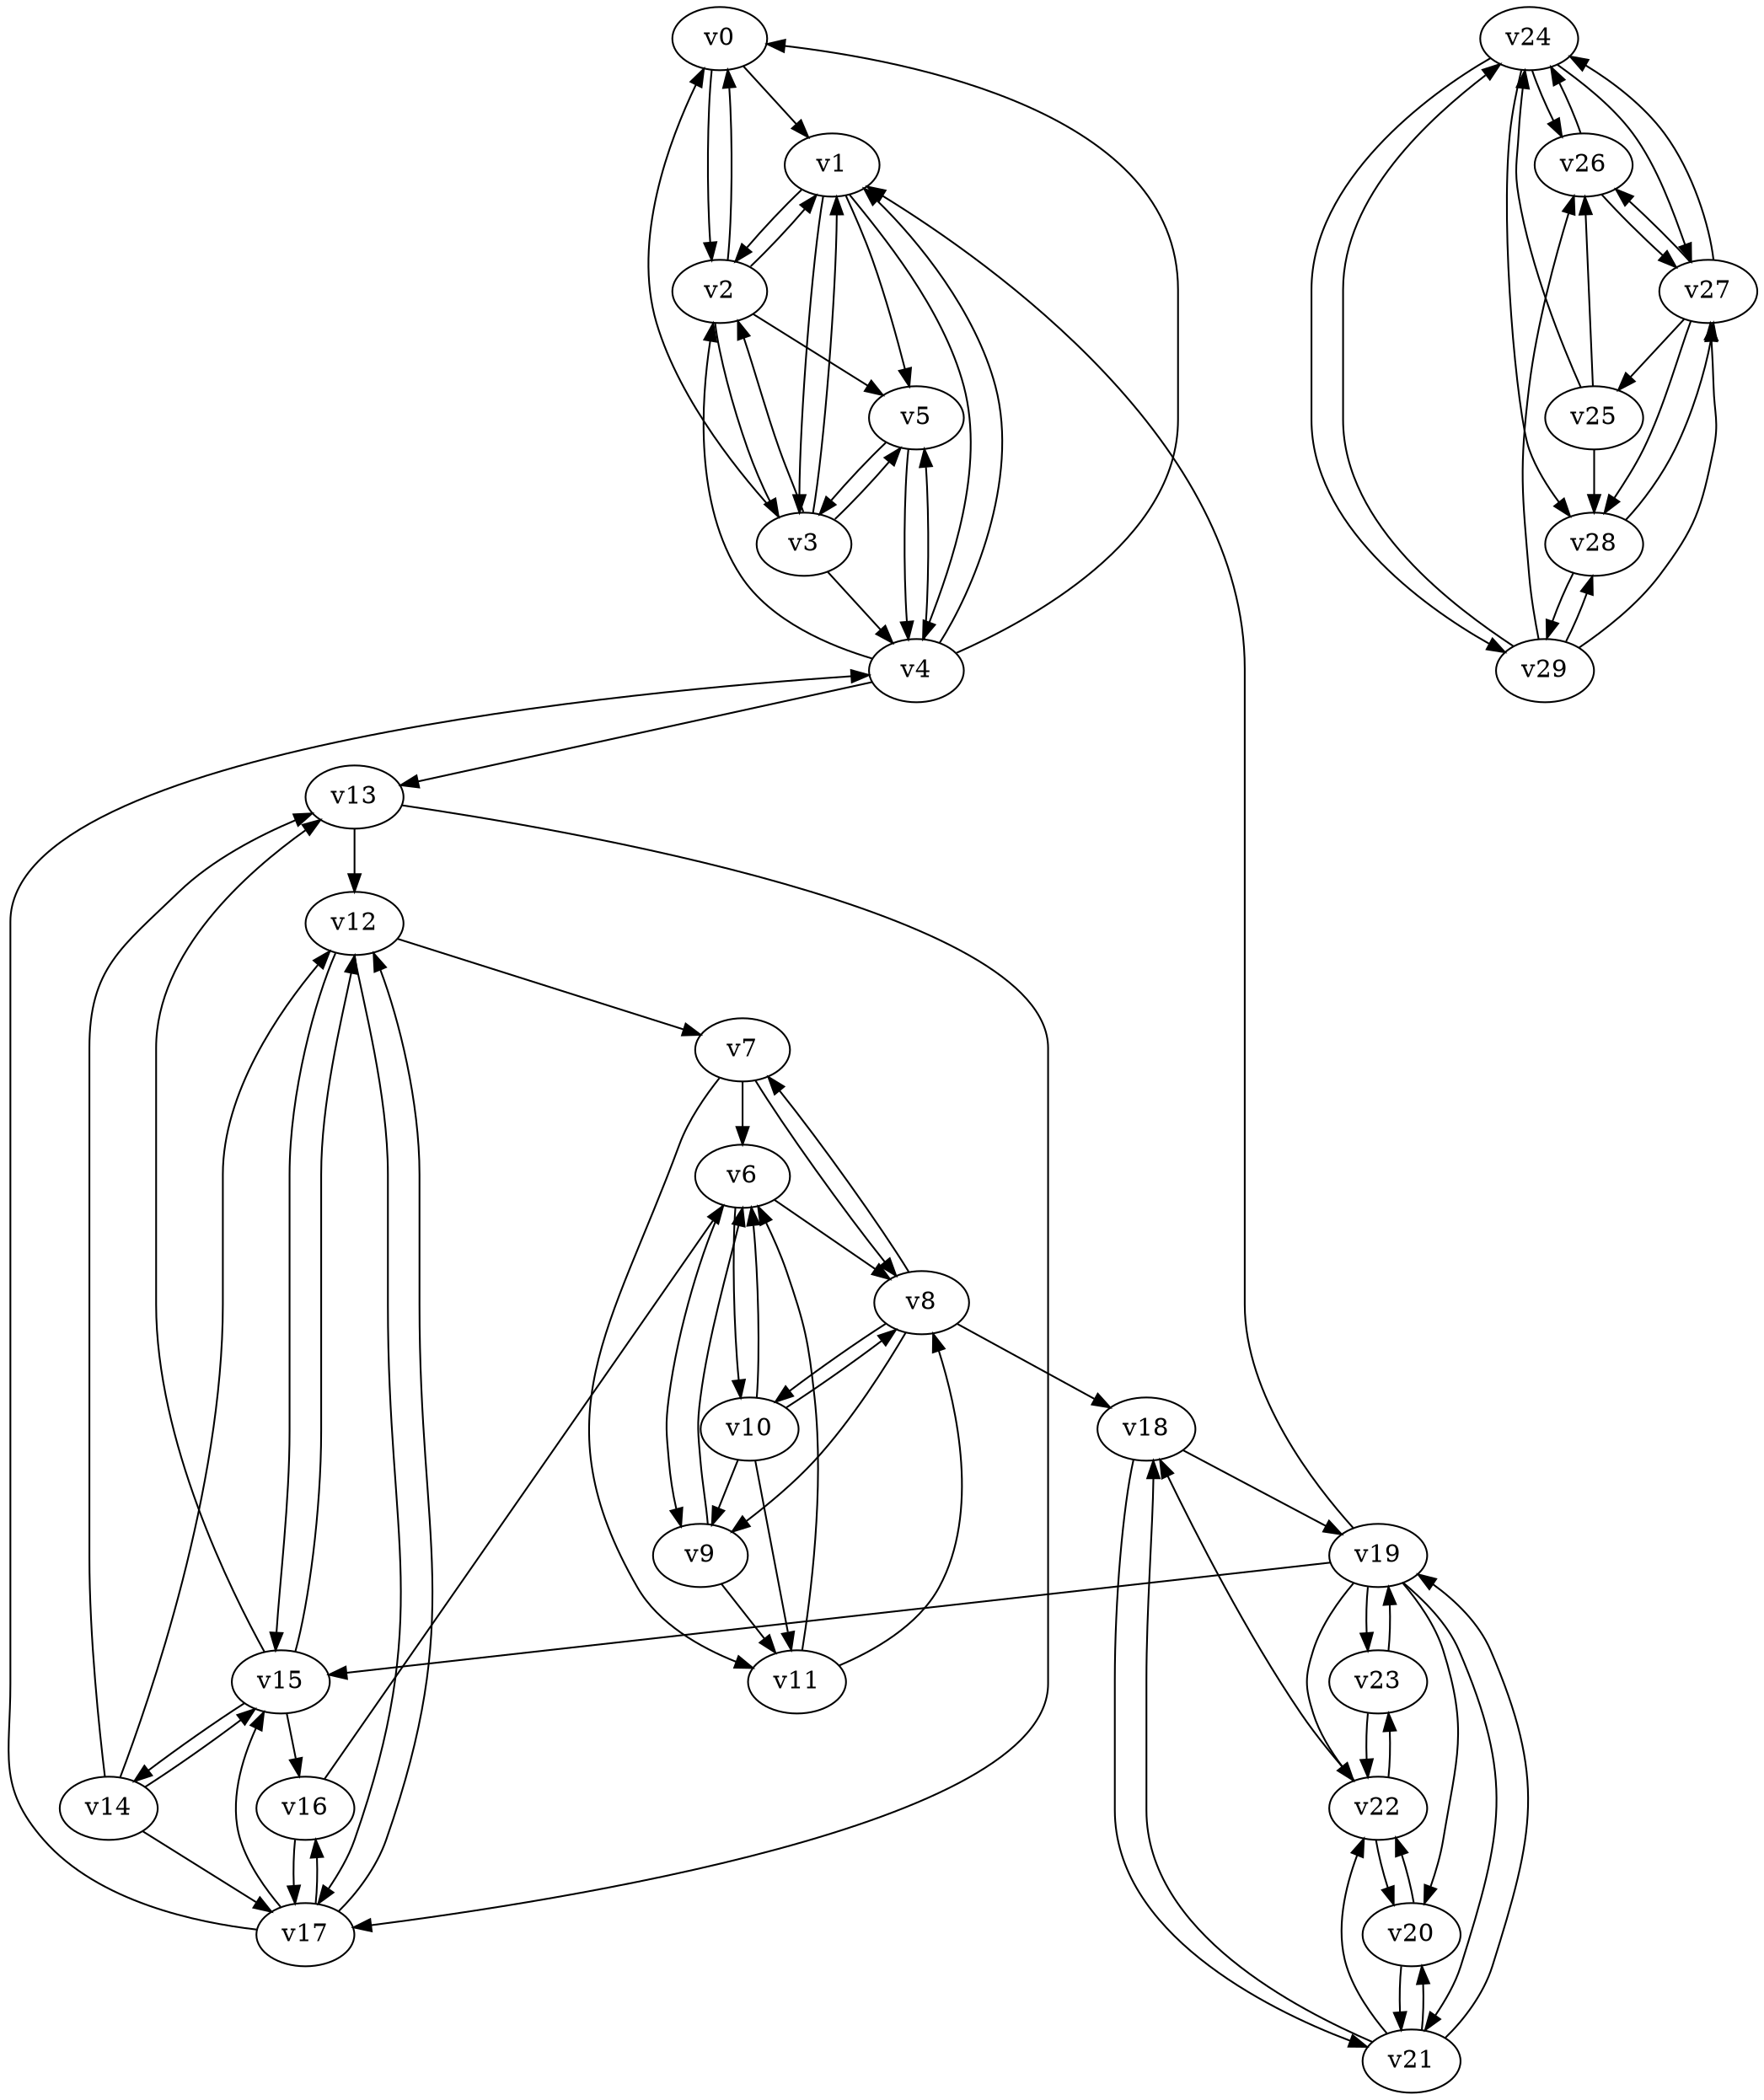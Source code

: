 digraph buchi_test043 {
    v0 [name="v0", player=1, priority=1];
    v1 [name="v1", player=0, priority=0];
    v2 [name="v2", player=1, priority=0];
    v3 [name="v3", player=1, priority=0];
    v4 [name="v4", player=0, priority=0];
    v5 [name="v5", player=1, priority=0];
    v6 [name="v6", player=1, priority=0];
    v7 [name="v7", player=1, priority=1];
    v8 [name="v8", player=0, priority=1];
    v9 [name="v9", player=1, priority=0];
    v10 [name="v10", player=1, priority=0];
    v11 [name="v11", player=0, priority=1];
    v12 [name="v12", player=0, priority=1];
    v13 [name="v13", player=1, priority=0];
    v14 [name="v14", player=0, priority=1];
    v15 [name="v15", player=0, priority=1];
    v16 [name="v16", player=0, priority=0];
    v17 [name="v17", player=1, priority=1];
    v18 [name="v18", player=1, priority=1];
    v19 [name="v19", player=0, priority=0];
    v20 [name="v20", player=1, priority=0];
    v21 [name="v21", player=0, priority=1];
    v22 [name="v22", player=1, priority=1];
    v23 [name="v23", player=1, priority=1];
    v24 [name="v24", player=1, priority=0];
    v25 [name="v25", player=1, priority=0];
    v26 [name="v26", player=0, priority=0];
    v27 [name="v27", player=0, priority=0];
    v28 [name="v28", player=0, priority=1];
    v29 [name="v29", player=0, priority=0];
    v4 -> v0;
    v14 -> v13;
    v17 -> v12;
    v8 -> v9;
    v10 -> v6;
    v8 -> v18;
    v13 -> v17;
    v15 -> v14;
    v24 -> v26;
    v4 -> v2;
    v18 -> v19;
    v5 -> v3;
    v20 -> v22;
    v14 -> v15;
    v16 -> v6;
    v15 -> v16;
    v24 -> v28;
    v18 -> v21;
    v29 -> v27;
    v14 -> v17;
    v17 -> v16;
    v13 -> v12;
    v16 -> v17;
    v3 -> v1;
    v22 -> v23;
    v23 -> v22;
    v0 -> v2;
    v1 -> v3;
    v21 -> v18;
    v12 -> v15;
    v14 -> v12;
    v10 -> v8;
    v1 -> v5;
    v27 -> v24;
    v19 -> v20;
    v15 -> v13;
    v25 -> v24;
    v3 -> v5;
    v20 -> v21;
    v22 -> v18;
    v21 -> v20;
    v12 -> v17;
    v29 -> v24;
    v17 -> v4;
    v4 -> v13;
    v27 -> v26;
    v19 -> v22;
    v7 -> v11;
    v25 -> v26;
    v26 -> v27;
    v29 -> v26;
    v5 -> v4;
    v22 -> v20;
    v21 -> v22;
    v23 -> v19;
    v19 -> v15;
    v27 -> v28;
    v28 -> v27;
    v25 -> v28;
    v6 -> v8;
    v3 -> v0;
    v29 -> v28;
    v1 -> v2;
    v2 -> v1;
    v28 -> v29;
    v6 -> v10;
    v3 -> v2;
    v4 -> v1;
    v19 -> v1;
    v8 -> v10;
    v1 -> v4;
    v11 -> v6;
    v2 -> v3;
    v24 -> v27;
    v26 -> v24;
    v3 -> v4;
    v12 -> v7;
    v21 -> v19;
    v17 -> v15;
    v10 -> v9;
    v9 -> v11;
    v11 -> v8;
    v2 -> v5;
    v19 -> v21;
    v27 -> v25;
    v24 -> v29;
    v4 -> v5;
    v0 -> v1;
    v10 -> v11;
    v19 -> v23;
    v7 -> v6;
    v8 -> v7;
    v9 -> v6;
    v2 -> v0;
    v15 -> v12;
    v6 -> v9;
    v7 -> v8;
}

